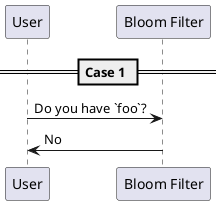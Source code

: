 @startuml

== Case 1 ==

User -> "Bloom Filter": Do you have `foo`?
"Bloom Filter" -> User: No

@enduml